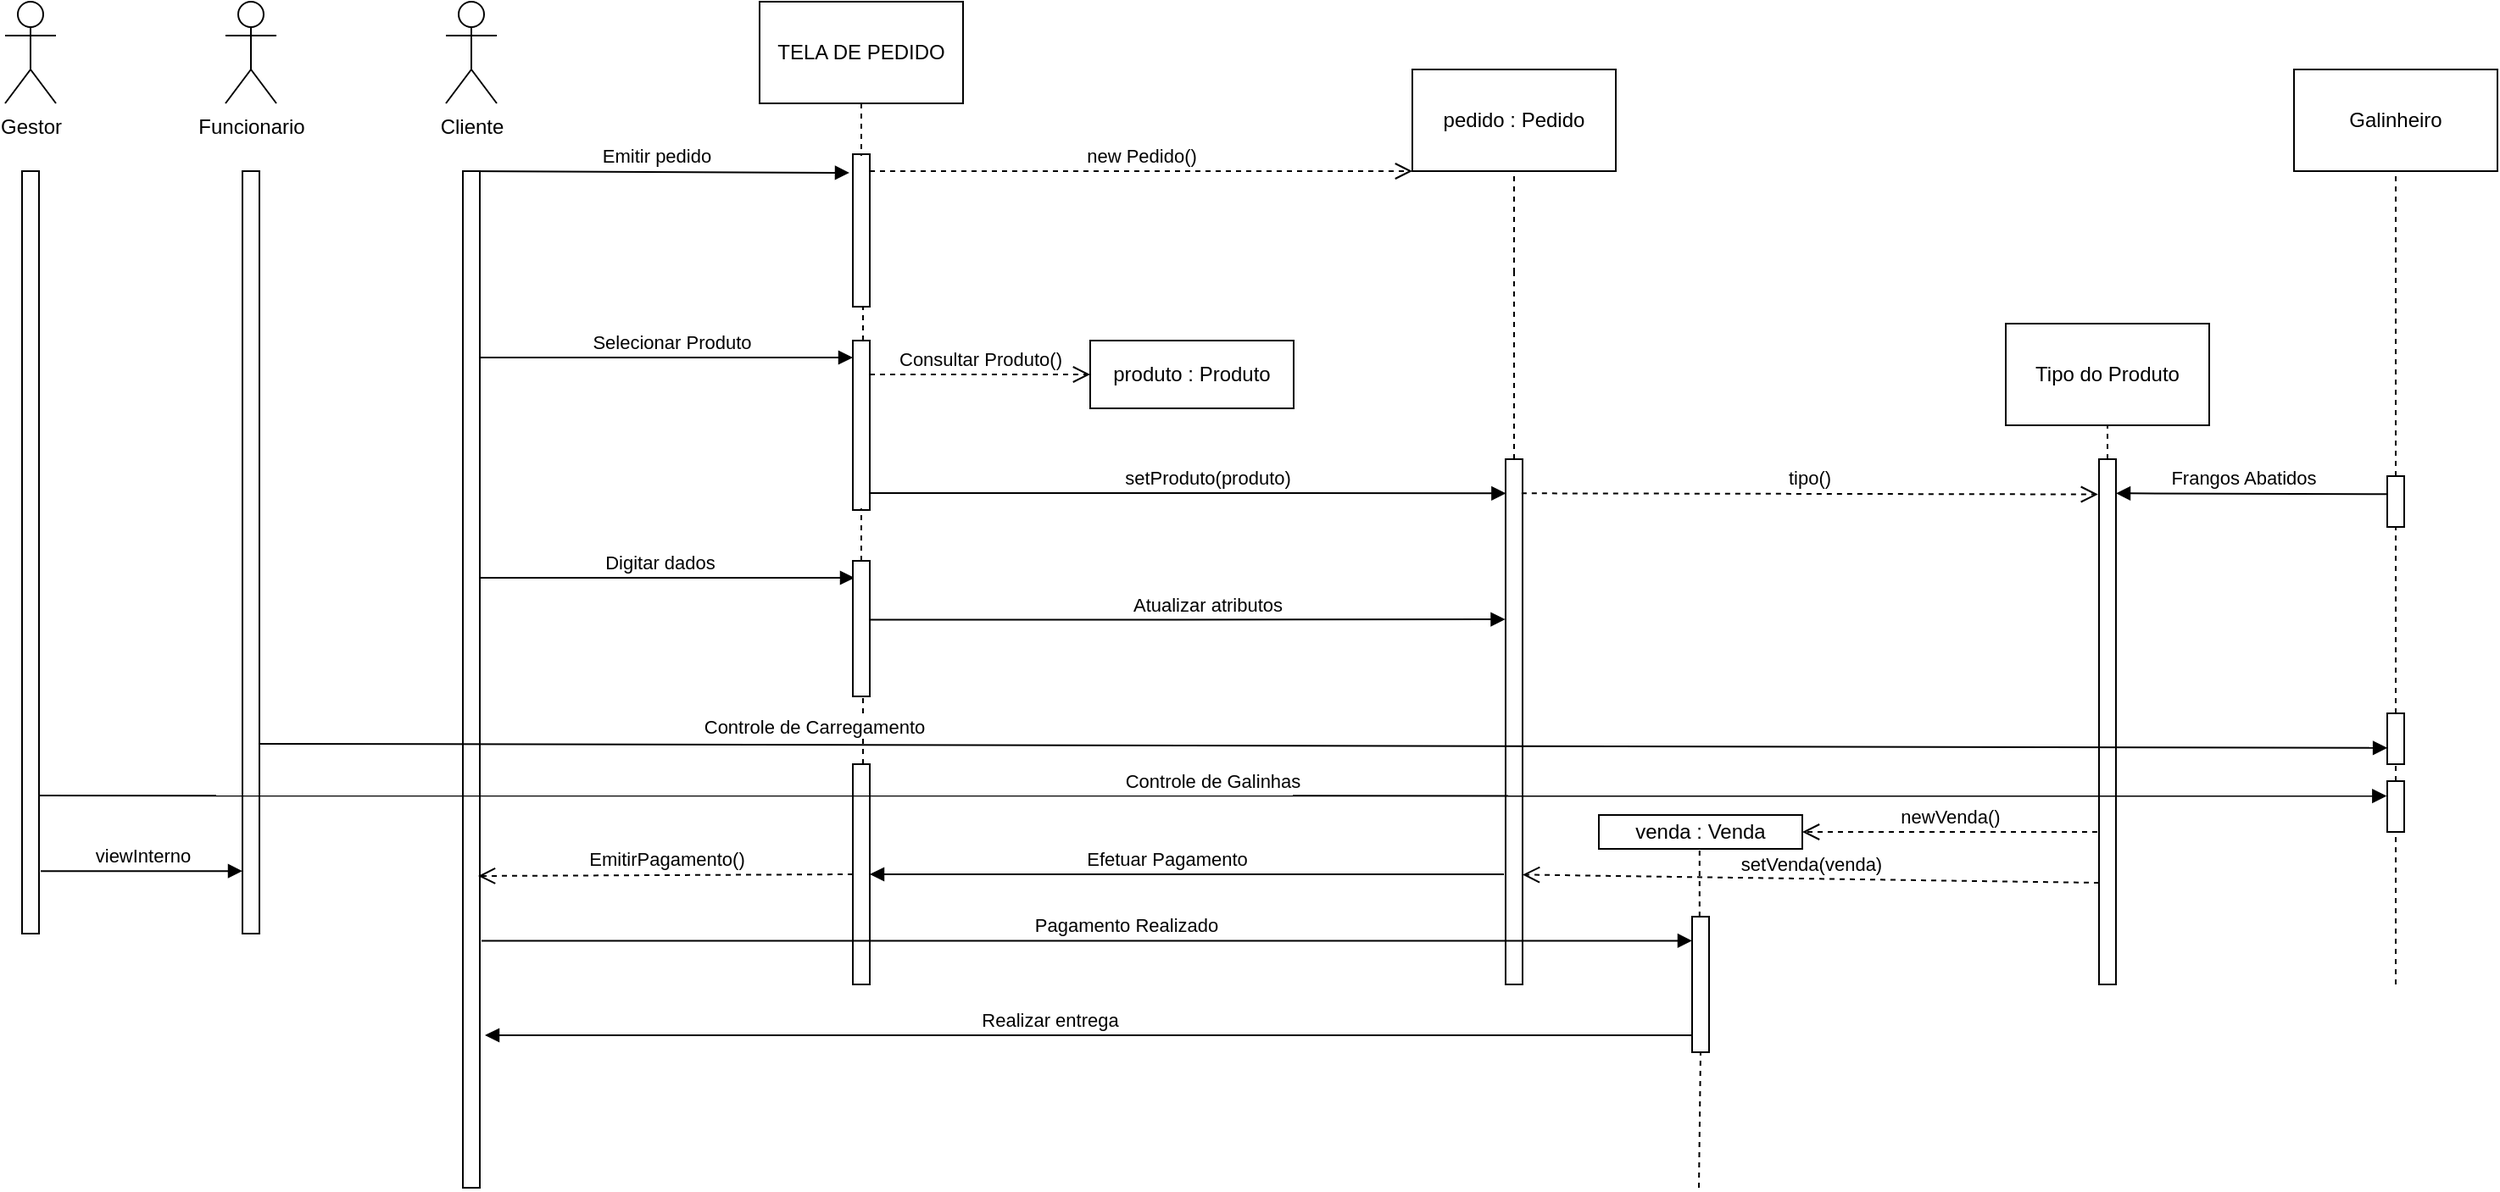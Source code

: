 <mxfile version="13.0.1" type="device"><diagram id="edhrcFlTBnLoDUurd0hq" name="Page-1"><mxGraphModel dx="2067" dy="649" grid="1" gridSize="10" guides="1" tooltips="1" connect="1" arrows="1" fold="1" page="1" pageScale="1" pageWidth="827" pageHeight="1169" math="0" shadow="0"><root><mxCell id="0"/><mxCell id="1" parent="0"/><mxCell id="UrO_i75XNZKBX8jlt5sQ-71" value="" style="html=1;points=[];perimeter=orthogonalPerimeter;" parent="1" vertex="1"><mxGeometry x="310" y="470" width="10" height="130" as="geometry"/></mxCell><mxCell id="UrO_i75XNZKBX8jlt5sQ-63" value="" style="html=1;points=[];perimeter=orthogonalPerimeter;" parent="1" vertex="1"><mxGeometry x="1045" y="290" width="10" height="310" as="geometry"/></mxCell><mxCell id="UrO_i75XNZKBX8jlt5sQ-61" value="" style="html=1;points=[];perimeter=orthogonalPerimeter;" parent="1" vertex="1"><mxGeometry x="-50" y="120" width="10" height="450" as="geometry"/></mxCell><mxCell id="uAT3TAxus4rBQ5h6tCvX-6" value="Cliente" style="shape=umlActor;verticalLabelPosition=bottom;labelBackgroundColor=#ffffff;verticalAlign=top;html=1;" parent="1" vertex="1"><mxGeometry x="70" y="20" width="30" height="60" as="geometry"/></mxCell><mxCell id="uAT3TAxus4rBQ5h6tCvX-7" value="Gestor" style="shape=umlActor;verticalLabelPosition=bottom;labelBackgroundColor=#ffffff;verticalAlign=top;html=1;" parent="1" vertex="1"><mxGeometry x="-190" y="20" width="30" height="60" as="geometry"/></mxCell><mxCell id="uAT3TAxus4rBQ5h6tCvX-22" value="" style="html=1;points=[];perimeter=orthogonalPerimeter;" parent="1" vertex="1"><mxGeometry x="-180" y="120" width="10" height="450" as="geometry"/></mxCell><mxCell id="uAT3TAxus4rBQ5h6tCvX-26" value="" style="html=1;points=[];perimeter=orthogonalPerimeter;" parent="1" vertex="1"><mxGeometry x="310" y="110" width="10" height="90" as="geometry"/></mxCell><mxCell id="uAT3TAxus4rBQ5h6tCvX-44" value="Selecionar Produto" style="html=1;verticalAlign=bottom;endArrow=block;" parent="1" target="uAT3TAxus4rBQ5h6tCvX-45" edge="1"><mxGeometry x="0.064" width="80" relative="1" as="geometry"><mxPoint x="80" y="230" as="sourcePoint"/><mxPoint x="210" y="230" as="targetPoint"/><Array as="points"><mxPoint x="220" y="230"/></Array><mxPoint as="offset"/></mxGeometry></mxCell><mxCell id="uAT3TAxus4rBQ5h6tCvX-45" value="" style="html=1;points=[];perimeter=orthogonalPerimeter;" parent="1" vertex="1"><mxGeometry x="310" y="220" width="10" height="100" as="geometry"/></mxCell><mxCell id="uAT3TAxus4rBQ5h6tCvX-59" value="Digitar dados" style="html=1;verticalAlign=bottom;endArrow=block;entryX=0.1;entryY=0.125;entryDx=0;entryDy=0;entryPerimeter=0;" parent="1" target="uAT3TAxus4rBQ5h6tCvX-62" edge="1"><mxGeometry width="80" relative="1" as="geometry"><mxPoint x="80" y="360" as="sourcePoint"/><mxPoint x="250" y="361" as="targetPoint"/></mxGeometry></mxCell><mxCell id="uAT3TAxus4rBQ5h6tCvX-62" value="" style="html=1;points=[];perimeter=orthogonalPerimeter;" parent="1" vertex="1"><mxGeometry x="310" y="350" width="10" height="80" as="geometry"/></mxCell><mxCell id="UrO_i75XNZKBX8jlt5sQ-3" value="Emitir pedido" style="html=1;verticalAlign=bottom;endArrow=block;exitX=1.1;exitY=0.467;exitDx=0;exitDy=0;exitPerimeter=0;entryX=-0.2;entryY=0.122;entryDx=0;entryDy=0;entryPerimeter=0;" parent="1" target="uAT3TAxus4rBQ5h6tCvX-26" edge="1"><mxGeometry width="80" relative="1" as="geometry"><mxPoint x="80" y="120.0" as="sourcePoint"/><mxPoint x="242" y="120.0" as="targetPoint"/></mxGeometry></mxCell><mxCell id="UrO_i75XNZKBX8jlt5sQ-4" value="TELA DE PEDIDO" style="rounded=0;whiteSpace=wrap;html=1;" parent="1" vertex="1"><mxGeometry x="255" y="20" width="120" height="60" as="geometry"/></mxCell><mxCell id="UrO_i75XNZKBX8jlt5sQ-6" value="pedido : Pedido" style="rounded=0;whiteSpace=wrap;html=1;" parent="1" vertex="1"><mxGeometry x="640" y="60" width="120" height="60" as="geometry"/></mxCell><mxCell id="UrO_i75XNZKBX8jlt5sQ-14" value="new Pedido()" style="html=1;verticalAlign=bottom;endArrow=open;dashed=1;endSize=8;entryX=0;entryY=1;entryDx=0;entryDy=0;" parent="1" source="uAT3TAxus4rBQ5h6tCvX-26" target="UrO_i75XNZKBX8jlt5sQ-6" edge="1"><mxGeometry relative="1" as="geometry"><mxPoint x="440" y="220" as="sourcePoint"/><mxPoint x="360" y="220" as="targetPoint"/></mxGeometry></mxCell><mxCell id="UrO_i75XNZKBX8jlt5sQ-19" value="" style="endArrow=none;dashed=1;html=1;exitX=0.5;exitY=1;exitDx=0;exitDy=0;entryX=0.5;entryY=0.011;entryDx=0;entryDy=0;entryPerimeter=0;" parent="1" source="UrO_i75XNZKBX8jlt5sQ-4" target="uAT3TAxus4rBQ5h6tCvX-26" edge="1"><mxGeometry width="50" height="50" relative="1" as="geometry"><mxPoint x="370" y="220" as="sourcePoint"/><mxPoint x="420" y="170" as="targetPoint"/></mxGeometry></mxCell><mxCell id="UrO_i75XNZKBX8jlt5sQ-20" value="" style="endArrow=none;dashed=1;html=1;exitX=0.6;exitY=0;exitDx=0;exitDy=0;entryX=0.6;entryY=1;entryDx=0;entryDy=0;entryPerimeter=0;exitPerimeter=0;" parent="1" source="uAT3TAxus4rBQ5h6tCvX-45" target="uAT3TAxus4rBQ5h6tCvX-26" edge="1"><mxGeometry width="50" height="50" relative="1" as="geometry"><mxPoint x="325" y="90" as="sourcePoint"/><mxPoint x="325" y="120.99" as="targetPoint"/></mxGeometry></mxCell><mxCell id="UrO_i75XNZKBX8jlt5sQ-21" value="" style="endArrow=none;dashed=1;html=1;exitX=0.5;exitY=0;exitDx=0;exitDy=0;entryX=0.5;entryY=0.99;entryDx=0;entryDy=0;entryPerimeter=0;exitPerimeter=0;" parent="1" source="uAT3TAxus4rBQ5h6tCvX-62" target="uAT3TAxus4rBQ5h6tCvX-45" edge="1"><mxGeometry width="50" height="50" relative="1" as="geometry"><mxPoint x="335" y="100" as="sourcePoint"/><mxPoint x="335" y="130.99" as="targetPoint"/></mxGeometry></mxCell><mxCell id="UrO_i75XNZKBX8jlt5sQ-23" value="" style="endArrow=none;dashed=1;html=1;exitX=0.5;exitY=0;exitDx=0;exitDy=0;entryX=0.5;entryY=1;entryDx=0;entryDy=0;exitPerimeter=0;" parent="1" target="UrO_i75XNZKBX8jlt5sQ-6" edge="1"><mxGeometry width="50" height="50" relative="1" as="geometry"><mxPoint x="700" y="180.0" as="sourcePoint"/><mxPoint x="355" y="150.99" as="targetPoint"/></mxGeometry></mxCell><mxCell id="UrO_i75XNZKBX8jlt5sQ-24" value="" style="endArrow=none;dashed=1;html=1;" parent="1" source="UrO_i75XNZKBX8jlt5sQ-29" edge="1"><mxGeometry width="50" height="50" relative="1" as="geometry"><mxPoint x="700" y="500" as="sourcePoint"/><mxPoint x="700" y="180" as="targetPoint"/></mxGeometry></mxCell><mxCell id="UrO_i75XNZKBX8jlt5sQ-25" value="" style="endArrow=none;dashed=1;html=1;entryX=0.6;entryY=1.013;entryDx=0;entryDy=0;entryPerimeter=0;" parent="1" target="uAT3TAxus4rBQ5h6tCvX-62" edge="1"><mxGeometry width="50" height="50" relative="1" as="geometry"><mxPoint x="316" y="440" as="sourcePoint"/><mxPoint x="375" y="170.99" as="targetPoint"/></mxGeometry></mxCell><mxCell id="UrO_i75XNZKBX8jlt5sQ-27" value="produto : Produto" style="rounded=0;whiteSpace=wrap;html=1;" parent="1" vertex="1"><mxGeometry x="450" y="220" width="120" height="40" as="geometry"/></mxCell><mxCell id="UrO_i75XNZKBX8jlt5sQ-28" value="Consultar Produto()" style="html=1;verticalAlign=bottom;endArrow=open;dashed=1;endSize=8;entryX=0;entryY=0.5;entryDx=0;entryDy=0;exitX=1;exitY=0.2;exitDx=0;exitDy=0;exitPerimeter=0;" parent="1" source="uAT3TAxus4rBQ5h6tCvX-45" target="UrO_i75XNZKBX8jlt5sQ-27" edge="1"><mxGeometry relative="1" as="geometry"><mxPoint x="330" y="130" as="sourcePoint"/><mxPoint x="650" y="130" as="targetPoint"/></mxGeometry></mxCell><mxCell id="UrO_i75XNZKBX8jlt5sQ-29" value="" style="html=1;points=[];perimeter=orthogonalPerimeter;" parent="1" vertex="1"><mxGeometry x="695" y="290" width="10" height="310" as="geometry"/></mxCell><mxCell id="UrO_i75XNZKBX8jlt5sQ-31" value="setProduto(produto)" style="html=1;verticalAlign=bottom;endArrow=block;exitX=1;exitY=0.9;exitDx=0;exitDy=0;exitPerimeter=0;entryX=0.019;entryY=0.065;entryDx=0;entryDy=0;entryPerimeter=0;" parent="1" source="uAT3TAxus4rBQ5h6tCvX-45" target="UrO_i75XNZKBX8jlt5sQ-29" edge="1"><mxGeometry x="0.064" width="80" relative="1" as="geometry"><mxPoint x="340" y="299" as="sourcePoint"/><mxPoint x="670" y="310" as="targetPoint"/><Array as="points"><mxPoint x="490" y="310"/></Array><mxPoint as="offset"/></mxGeometry></mxCell><mxCell id="UrO_i75XNZKBX8jlt5sQ-37" value="Atualizar atributos" style="html=1;verticalAlign=bottom;endArrow=block;exitX=1;exitY=0.9;exitDx=0;exitDy=0;exitPerimeter=0;entryX=-0.024;entryY=0.657;entryDx=0;entryDy=0;entryPerimeter=0;" parent="1" edge="1"><mxGeometry x="0.064" width="80" relative="1" as="geometry"><mxPoint x="320" y="384.79" as="sourcePoint"/><mxPoint x="694.76" y="384.5" as="targetPoint"/><Array as="points"><mxPoint x="490" y="384.79"/></Array><mxPoint as="offset"/></mxGeometry></mxCell><mxCell id="UrO_i75XNZKBX8jlt5sQ-38" value="Galinheiro" style="rounded=0;whiteSpace=wrap;html=1;" parent="1" vertex="1"><mxGeometry x="1160" y="60" width="120" height="60" as="geometry"/></mxCell><mxCell id="UrO_i75XNZKBX8jlt5sQ-39" value="" style="endArrow=none;dashed=1;html=1;entryX=0.5;entryY=1;entryDx=0;entryDy=0;" parent="1" source="KP5zjHM1sfppjdwkOtVh-1" target="UrO_i75XNZKBX8jlt5sQ-38" edge="1"><mxGeometry width="50" height="50" relative="1" as="geometry"><mxPoint x="1220" y="560" as="sourcePoint"/><mxPoint x="1030" y="130" as="targetPoint"/></mxGeometry></mxCell><mxCell id="UrO_i75XNZKBX8jlt5sQ-40" value="" style="html=1;points=[];perimeter=orthogonalPerimeter;" parent="1" vertex="1"><mxGeometry x="80" y="120" width="10" height="600" as="geometry"/></mxCell><mxCell id="UrO_i75XNZKBX8jlt5sQ-41" value="viewInterno" style="html=1;verticalAlign=bottom;endArrow=block;exitX=1.1;exitY=0.918;exitDx=0;exitDy=0;exitPerimeter=0;entryX=0;entryY=0.918;entryDx=0;entryDy=0;entryPerimeter=0;" parent="1" source="uAT3TAxus4rBQ5h6tCvX-22" target="UrO_i75XNZKBX8jlt5sQ-61" edge="1"><mxGeometry width="80" relative="1" as="geometry"><mxPoint x="-70" y="460" as="sourcePoint"/><mxPoint x="-80" y="533" as="targetPoint"/></mxGeometry></mxCell><mxCell id="UrO_i75XNZKBX8jlt5sQ-42" value="Controle de Galinhas" style="html=1;verticalAlign=bottom;endArrow=block;entryX=-0.034;entryY=0.293;entryDx=0;entryDy=0;entryPerimeter=0;exitX=1;exitY=0.819;exitDx=0;exitDy=0;exitPerimeter=0;" parent="1" source="uAT3TAxus4rBQ5h6tCvX-22" target="UrO_i75XNZKBX8jlt5sQ-44" edge="1"><mxGeometry width="80" relative="1" as="geometry"><mxPoint x="-20" y="489" as="sourcePoint"/><mxPoint x="880" y="489" as="targetPoint"/></mxGeometry></mxCell><mxCell id="UrO_i75XNZKBX8jlt5sQ-44" value="" style="html=1;points=[];perimeter=orthogonalPerimeter;" parent="1" vertex="1"><mxGeometry x="1215" y="480" width="10" height="30" as="geometry"/></mxCell><mxCell id="UrO_i75XNZKBX8jlt5sQ-45" value="" style="endArrow=none;dashed=1;html=1;entryX=0.5;entryY=1;entryDx=0;entryDy=0;" parent="1" target="UrO_i75XNZKBX8jlt5sQ-44" edge="1"><mxGeometry width="50" height="50" relative="1" as="geometry"><mxPoint x="1220" y="600" as="sourcePoint"/><mxPoint x="1220" y="120" as="targetPoint"/></mxGeometry></mxCell><mxCell id="UrO_i75XNZKBX8jlt5sQ-47" value="" style="endArrow=none;dashed=1;html=1;" parent="1" source="UrO_i75XNZKBX8jlt5sQ-71" edge="1"><mxGeometry width="50" height="50" relative="1" as="geometry"><mxPoint x="316" y="560" as="sourcePoint"/><mxPoint x="316" y="440" as="targetPoint"/></mxGeometry></mxCell><mxCell id="UrO_i75XNZKBX8jlt5sQ-50" value="Controle de Carregamento" style="html=1;verticalAlign=bottom;endArrow=block;exitX=1.021;exitY=0.751;exitDx=0;exitDy=0;exitPerimeter=0;entryX=0.006;entryY=0.68;entryDx=0;entryDy=0;entryPerimeter=0;" parent="1" source="UrO_i75XNZKBX8jlt5sQ-61" target="UrO_i75XNZKBX8jlt5sQ-55" edge="1"><mxGeometry x="-0.479" y="2" width="80" relative="1" as="geometry"><mxPoint x="320" y="455.55" as="sourcePoint"/><mxPoint x="1150" y="460" as="targetPoint"/><mxPoint as="offset"/></mxGeometry></mxCell><mxCell id="UrO_i75XNZKBX8jlt5sQ-55" value="" style="html=1;points=[];perimeter=orthogonalPerimeter;" parent="1" vertex="1"><mxGeometry x="1215" y="440" width="10" height="30" as="geometry"/></mxCell><mxCell id="UrO_i75XNZKBX8jlt5sQ-56" value="" style="endArrow=none;dashed=1;html=1;entryX=0.5;entryY=1;entryDx=0;entryDy=0;" parent="1" source="UrO_i75XNZKBX8jlt5sQ-44" target="UrO_i75XNZKBX8jlt5sQ-55" edge="1"><mxGeometry width="50" height="50" relative="1" as="geometry"><mxPoint x="1220" y="480" as="sourcePoint"/><mxPoint x="1220" y="120" as="targetPoint"/></mxGeometry></mxCell><mxCell id="UrO_i75XNZKBX8jlt5sQ-57" value="Tipo do Produto" style="rounded=0;whiteSpace=wrap;html=1;" parent="1" vertex="1"><mxGeometry x="990" y="210" width="120" height="60" as="geometry"/></mxCell><mxCell id="UrO_i75XNZKBX8jlt5sQ-59" value="" style="endArrow=none;dashed=1;html=1;entryX=0.5;entryY=1;entryDx=0;entryDy=0;" parent="1" source="UrO_i75XNZKBX8jlt5sQ-63" target="UrO_i75XNZKBX8jlt5sQ-57" edge="1"><mxGeometry width="50" height="50" relative="1" as="geometry"><mxPoint x="850" y="560" as="sourcePoint"/><mxPoint x="1180" y="130" as="targetPoint"/></mxGeometry></mxCell><mxCell id="UrO_i75XNZKBX8jlt5sQ-60" value="Funcionario" style="shape=umlActor;verticalLabelPosition=bottom;labelBackgroundColor=#ffffff;verticalAlign=top;html=1;" parent="1" vertex="1"><mxGeometry x="-60" y="20" width="30" height="60" as="geometry"/></mxCell><mxCell id="UrO_i75XNZKBX8jlt5sQ-62" value="tipo()" style="html=1;verticalAlign=bottom;endArrow=open;dashed=1;endSize=8;entryX=-0.057;entryY=0.067;entryDx=0;entryDy=0;entryPerimeter=0;exitX=0.943;exitY=0.065;exitDx=0;exitDy=0;exitPerimeter=0;" parent="1" source="UrO_i75XNZKBX8jlt5sQ-29" target="UrO_i75XNZKBX8jlt5sQ-63" edge="1"><mxGeometry relative="1" as="geometry"><mxPoint x="905" y="324.29" as="sourcePoint"/><mxPoint x="660" y="250" as="targetPoint"/></mxGeometry></mxCell><mxCell id="UrO_i75XNZKBX8jlt5sQ-69" value="newVenda()" style="html=1;verticalAlign=bottom;endArrow=open;dashed=1;endSize=8;entryX=1;entryY=0.5;entryDx=0;entryDy=0;" parent="1" target="UrO_i75XNZKBX8jlt5sQ-77" edge="1"><mxGeometry relative="1" as="geometry"><mxPoint x="1044" y="510" as="sourcePoint"/><mxPoint x="905.2" y="510.32" as="targetPoint"/></mxGeometry></mxCell><mxCell id="UrO_i75XNZKBX8jlt5sQ-74" value="Efetuar Pagamento" style="html=1;verticalAlign=bottom;endArrow=block;" parent="1" target="UrO_i75XNZKBX8jlt5sQ-71" edge="1"><mxGeometry x="0.064" width="80" relative="1" as="geometry"><mxPoint x="694" y="535" as="sourcePoint"/><mxPoint x="704.76" y="394.5" as="targetPoint"/><Array as="points"/><mxPoint as="offset"/></mxGeometry></mxCell><mxCell id="UrO_i75XNZKBX8jlt5sQ-75" value="EmitirPagamento()" style="html=1;verticalAlign=bottom;endArrow=open;dashed=1;endSize=8;exitX=0;exitY=0.5;exitDx=0;exitDy=0;exitPerimeter=0;" parent="1" source="UrO_i75XNZKBX8jlt5sQ-71" edge="1"><mxGeometry relative="1" as="geometry"><mxPoint x="310.0" y="510.0" as="sourcePoint"/><mxPoint x="89" y="536" as="targetPoint"/></mxGeometry></mxCell><mxCell id="UrO_i75XNZKBX8jlt5sQ-76" value="Pagamento Realizado" style="html=1;verticalAlign=bottom;endArrow=block;exitX=1.1;exitY=0.757;exitDx=0;exitDy=0;exitPerimeter=0;" parent="1" source="UrO_i75XNZKBX8jlt5sQ-40" target="RLw0yyWGGPUcj6ZRVoqb-2" edge="1"><mxGeometry x="0.064" width="80" relative="1" as="geometry"><mxPoint x="710" y="520.05" as="sourcePoint"/><mxPoint x="780" y="574" as="targetPoint"/><Array as="points"/><mxPoint as="offset"/></mxGeometry></mxCell><mxCell id="UrO_i75XNZKBX8jlt5sQ-77" value="venda : Venda" style="rounded=0;whiteSpace=wrap;html=1;" parent="1" vertex="1"><mxGeometry x="750" y="500" width="120" height="20" as="geometry"/></mxCell><mxCell id="UrO_i75XNZKBX8jlt5sQ-79" value="setVenda(venda)" style="html=1;verticalAlign=bottom;endArrow=open;dashed=1;endSize=8;exitX=-0.06;exitY=0.816;exitDx=0;exitDy=0;exitPerimeter=0;entryX=1;entryY=0.791;entryDx=0;entryDy=0;entryPerimeter=0;" parent="1" target="UrO_i75XNZKBX8jlt5sQ-29" edge="1"><mxGeometry relative="1" as="geometry"><mxPoint x="1045" y="540.0" as="sourcePoint"/><mxPoint x="710" y="540" as="targetPoint"/></mxGeometry></mxCell><mxCell id="RLw0yyWGGPUcj6ZRVoqb-1" value="" style="endArrow=none;dashed=1;html=1;entryX=0.5;entryY=1;entryDx=0;entryDy=0;" parent="1" source="RLw0yyWGGPUcj6ZRVoqb-2" edge="1"><mxGeometry width="50" height="50" relative="1" as="geometry"><mxPoint x="809" y="720" as="sourcePoint"/><mxPoint x="809.41" y="520" as="targetPoint"/></mxGeometry></mxCell><mxCell id="RLw0yyWGGPUcj6ZRVoqb-2" value="" style="html=1;points=[];perimeter=orthogonalPerimeter;" parent="1" vertex="1"><mxGeometry x="805" y="560" width="10" height="80" as="geometry"/></mxCell><mxCell id="RLw0yyWGGPUcj6ZRVoqb-3" value="" style="endArrow=none;dashed=1;html=1;entryX=0.5;entryY=1;entryDx=0;entryDy=0;" parent="1" target="RLw0yyWGGPUcj6ZRVoqb-2" edge="1"><mxGeometry width="50" height="50" relative="1" as="geometry"><mxPoint x="809" y="720" as="sourcePoint"/><mxPoint x="809.41" y="520" as="targetPoint"/></mxGeometry></mxCell><mxCell id="RLw0yyWGGPUcj6ZRVoqb-4" value="Realizar entrega" style="html=1;verticalAlign=bottom;endArrow=block;entryX=1.3;entryY=0.85;entryDx=0;entryDy=0;entryPerimeter=0;" parent="1" target="UrO_i75XNZKBX8jlt5sQ-40" edge="1"><mxGeometry x="0.064" width="80" relative="1" as="geometry"><mxPoint x="805" y="630" as="sourcePoint"/><mxPoint x="431" y="630" as="targetPoint"/><Array as="points"/><mxPoint as="offset"/></mxGeometry></mxCell><mxCell id="KP5zjHM1sfppjdwkOtVh-1" value="" style="html=1;points=[];perimeter=orthogonalPerimeter;" vertex="1" parent="1"><mxGeometry x="1215" y="300" width="10" height="30" as="geometry"/></mxCell><mxCell id="KP5zjHM1sfppjdwkOtVh-2" value="" style="endArrow=none;dashed=1;html=1;entryX=0.5;entryY=1;entryDx=0;entryDy=0;" edge="1" parent="1" source="UrO_i75XNZKBX8jlt5sQ-55" target="KP5zjHM1sfppjdwkOtVh-1"><mxGeometry width="50" height="50" relative="1" as="geometry"><mxPoint x="1220" y="440" as="sourcePoint"/><mxPoint x="1220" y="120" as="targetPoint"/></mxGeometry></mxCell><mxCell id="KP5zjHM1sfppjdwkOtVh-3" value="Frangos Abatidos" style="html=1;verticalAlign=bottom;endArrow=block;entryX=1;entryY=0.065;entryDx=0;entryDy=0;entryPerimeter=0;exitX=-0.016;exitY=0.355;exitDx=0;exitDy=0;exitPerimeter=0;" edge="1" parent="1" source="KP5zjHM1sfppjdwkOtVh-1" target="UrO_i75XNZKBX8jlt5sQ-63"><mxGeometry x="0.064" width="80" relative="1" as="geometry"><mxPoint x="1210" y="310" as="sourcePoint"/><mxPoint x="1195.19" y="360.15" as="targetPoint"/><Array as="points"/><mxPoint as="offset"/></mxGeometry></mxCell></root></mxGraphModel></diagram></mxfile>